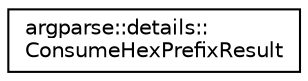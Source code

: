 digraph "Graphical Class Hierarchy"
{
 // LATEX_PDF_SIZE
  edge [fontname="Helvetica",fontsize="10",labelfontname="Helvetica",labelfontsize="10"];
  node [fontname="Helvetica",fontsize="10",shape=record];
  rankdir="LR";
  Node0 [label="argparse::details::\lConsumeHexPrefixResult",height=0.2,width=0.4,color="black", fillcolor="white", style="filled",URL="$structargparse_1_1details_1_1ConsumeHexPrefixResult.html",tooltip=" "];
}
